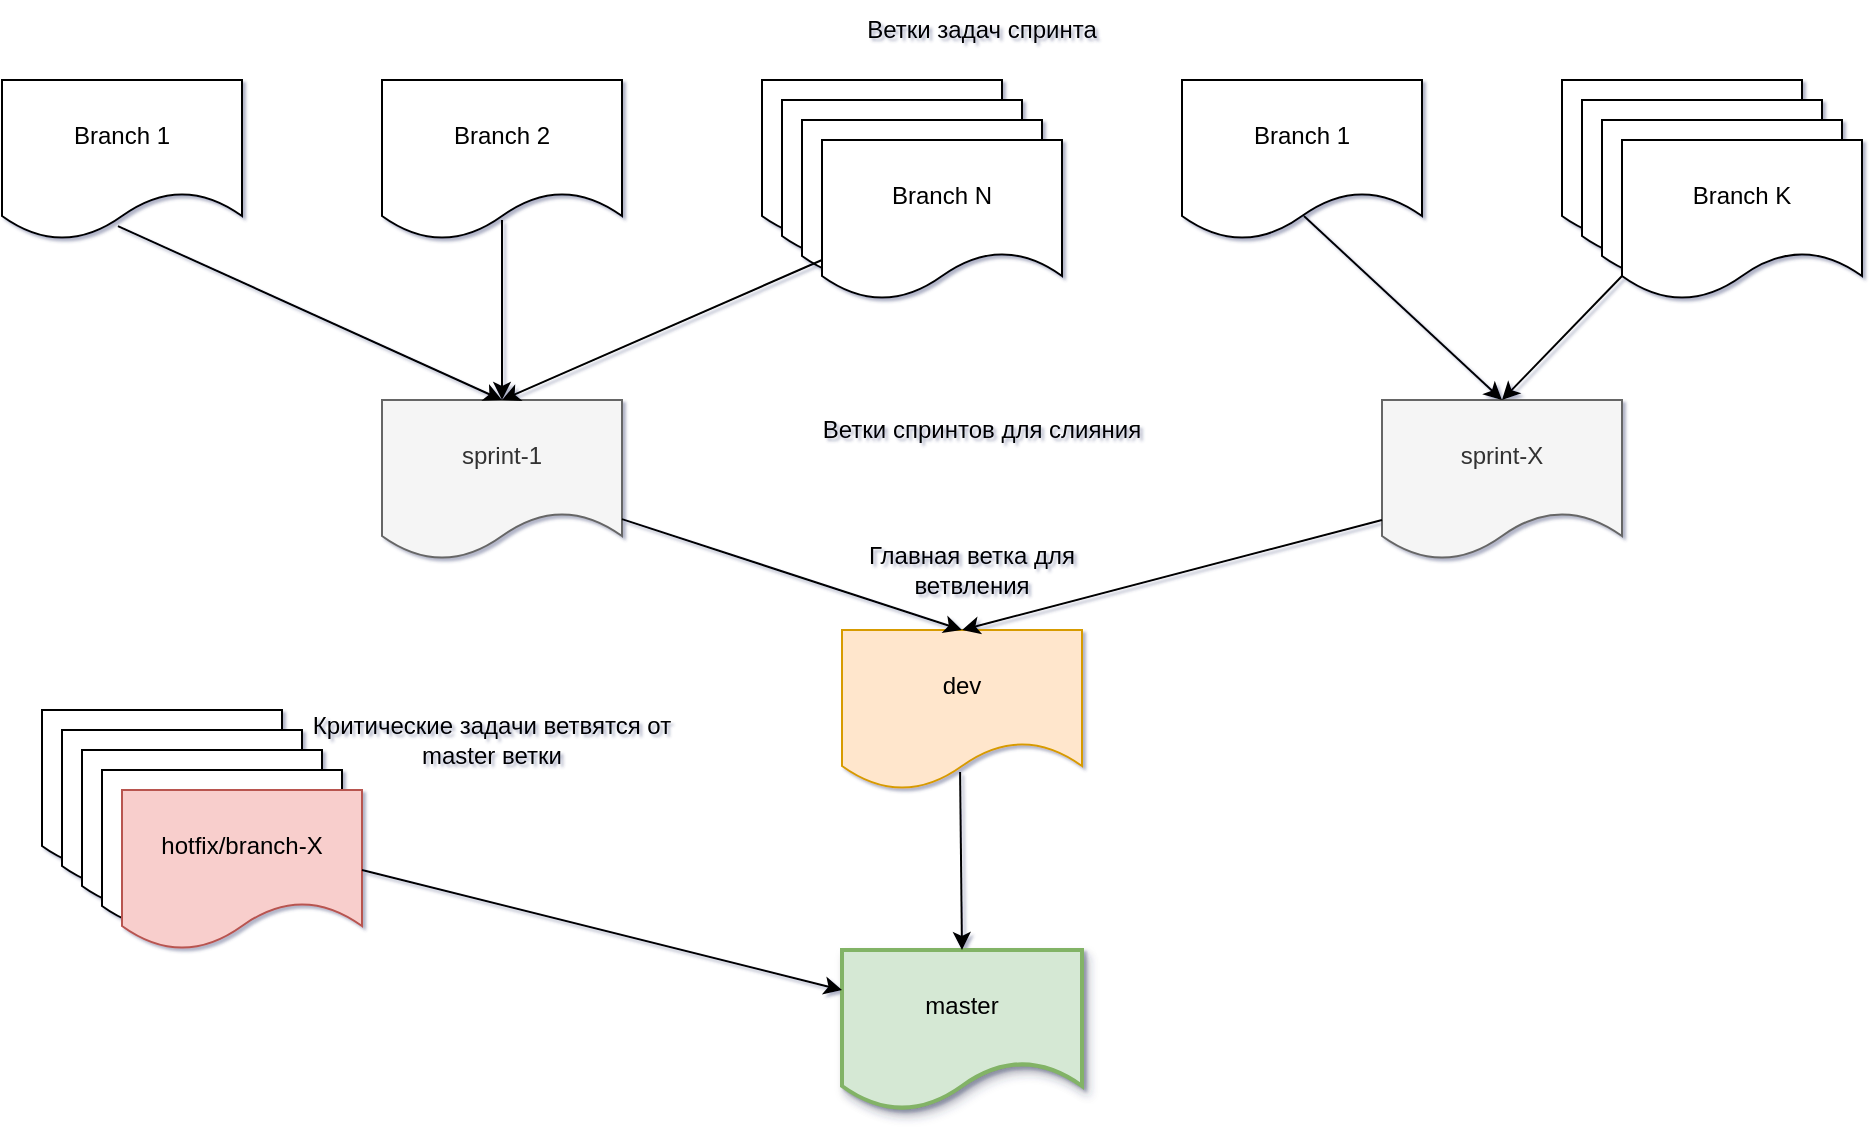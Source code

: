 <mxfile version="16.5.3" type="github">
  <diagram name="Page-1" id="edf60f1a-56cd-e834-aa8a-f176f3a09ee4">
    <mxGraphModel dx="906" dy="531" grid="1" gridSize="10" guides="1" tooltips="1" connect="1" arrows="1" fold="1" page="1" pageScale="1" pageWidth="1100" pageHeight="850" background="none" math="0" shadow="1">
      <root>
        <mxCell id="0" />
        <mxCell id="1" parent="0" />
        <mxCell id="zzRFt7y8Lg2_YDjcbfGq-1" value="Branch 1" style="shape=document;whiteSpace=wrap;html=1;boundedLbl=1;" vertex="1" parent="1">
          <mxGeometry x="90" y="70" width="120" height="80" as="geometry" />
        </mxCell>
        <mxCell id="zzRFt7y8Lg2_YDjcbfGq-2" value="Branch 2" style="shape=document;whiteSpace=wrap;html=1;boundedLbl=1;" vertex="1" parent="1">
          <mxGeometry x="280" y="70" width="120" height="80" as="geometry" />
        </mxCell>
        <mxCell id="zzRFt7y8Lg2_YDjcbfGq-3" value="Branch N" style="shape=document;whiteSpace=wrap;html=1;boundedLbl=1;" vertex="1" parent="1">
          <mxGeometry x="470" y="70" width="120" height="80" as="geometry" />
        </mxCell>
        <mxCell id="zzRFt7y8Lg2_YDjcbfGq-4" value="Branch 1" style="shape=document;whiteSpace=wrap;html=1;boundedLbl=1;" vertex="1" parent="1">
          <mxGeometry x="680" y="70" width="120" height="80" as="geometry" />
        </mxCell>
        <mxCell id="zzRFt7y8Lg2_YDjcbfGq-5" value="Branch K" style="shape=document;whiteSpace=wrap;html=1;boundedLbl=1;" vertex="1" parent="1">
          <mxGeometry x="870" y="70" width="120" height="80" as="geometry" />
        </mxCell>
        <mxCell id="zzRFt7y8Lg2_YDjcbfGq-7" value="sprint-1" style="shape=document;whiteSpace=wrap;html=1;boundedLbl=1;fillColor=#f5f5f5;fontColor=#333333;strokeColor=#666666;" vertex="1" parent="1">
          <mxGeometry x="280" y="230" width="120" height="80" as="geometry" />
        </mxCell>
        <mxCell id="zzRFt7y8Lg2_YDjcbfGq-8" value="sprint-X" style="shape=document;whiteSpace=wrap;html=1;boundedLbl=1;fillColor=#f5f5f5;fontColor=#333333;strokeColor=#666666;" vertex="1" parent="1">
          <mxGeometry x="780" y="230" width="120" height="80" as="geometry" />
        </mxCell>
        <mxCell id="zzRFt7y8Lg2_YDjcbfGq-9" value="dev" style="shape=document;whiteSpace=wrap;html=1;boundedLbl=1;fillColor=#ffe6cc;strokeColor=#d79b00;" vertex="1" parent="1">
          <mxGeometry x="510" y="345" width="120" height="80" as="geometry" />
        </mxCell>
        <mxCell id="zzRFt7y8Lg2_YDjcbfGq-10" value="master" style="shape=document;whiteSpace=wrap;html=1;boundedLbl=1;fillColor=#d5e8d4;strokeColor=#82b366;gradientColor=none;strokeWidth=2;shadow=1;sketch=0;" vertex="1" parent="1">
          <mxGeometry x="510" y="505" width="120" height="80" as="geometry" />
        </mxCell>
        <mxCell id="zzRFt7y8Lg2_YDjcbfGq-11" value="hotfix/branch-X" style="shape=document;whiteSpace=wrap;html=1;boundedLbl=1;" vertex="1" parent="1">
          <mxGeometry x="110" y="385" width="120" height="80" as="geometry" />
        </mxCell>
        <mxCell id="zzRFt7y8Lg2_YDjcbfGq-12" value="hotfix/branch-X" style="shape=document;whiteSpace=wrap;html=1;boundedLbl=1;" vertex="1" parent="1">
          <mxGeometry x="120" y="395" width="120" height="80" as="geometry" />
        </mxCell>
        <mxCell id="zzRFt7y8Lg2_YDjcbfGq-13" value="hotfix/branch-X" style="shape=document;whiteSpace=wrap;html=1;boundedLbl=1;" vertex="1" parent="1">
          <mxGeometry x="130" y="405" width="120" height="80" as="geometry" />
        </mxCell>
        <mxCell id="zzRFt7y8Lg2_YDjcbfGq-14" value="hotfix/branch-X" style="shape=document;whiteSpace=wrap;html=1;boundedLbl=1;" vertex="1" parent="1">
          <mxGeometry x="140" y="415" width="120" height="80" as="geometry" />
        </mxCell>
        <mxCell id="zzRFt7y8Lg2_YDjcbfGq-15" value="hotfix/branch-X" style="shape=document;whiteSpace=wrap;html=1;boundedLbl=1;fillColor=#f8cecc;strokeColor=#b85450;" vertex="1" parent="1">
          <mxGeometry x="150" y="425" width="120" height="80" as="geometry" />
        </mxCell>
        <mxCell id="zzRFt7y8Lg2_YDjcbfGq-16" value="Branch N" style="shape=document;whiteSpace=wrap;html=1;boundedLbl=1;" vertex="1" parent="1">
          <mxGeometry x="480" y="80" width="120" height="80" as="geometry" />
        </mxCell>
        <mxCell id="zzRFt7y8Lg2_YDjcbfGq-17" value="Branch N" style="shape=document;whiteSpace=wrap;html=1;boundedLbl=1;" vertex="1" parent="1">
          <mxGeometry x="490" y="90" width="120" height="80" as="geometry" />
        </mxCell>
        <mxCell id="zzRFt7y8Lg2_YDjcbfGq-18" value="Branch N" style="shape=document;whiteSpace=wrap;html=1;boundedLbl=1;" vertex="1" parent="1">
          <mxGeometry x="500" y="100" width="120" height="80" as="geometry" />
        </mxCell>
        <mxCell id="zzRFt7y8Lg2_YDjcbfGq-19" value="Branch K" style="shape=document;whiteSpace=wrap;html=1;boundedLbl=1;" vertex="1" parent="1">
          <mxGeometry x="880" y="80" width="120" height="80" as="geometry" />
        </mxCell>
        <mxCell id="zzRFt7y8Lg2_YDjcbfGq-20" value="Branch K" style="shape=document;whiteSpace=wrap;html=1;boundedLbl=1;" vertex="1" parent="1">
          <mxGeometry x="890" y="90" width="120" height="80" as="geometry" />
        </mxCell>
        <mxCell id="zzRFt7y8Lg2_YDjcbfGq-21" value="Branch K" style="shape=document;whiteSpace=wrap;html=1;boundedLbl=1;" vertex="1" parent="1">
          <mxGeometry x="900" y="100" width="120" height="80" as="geometry" />
        </mxCell>
        <mxCell id="zzRFt7y8Lg2_YDjcbfGq-22" value="" style="endArrow=classic;html=1;rounded=0;exitX=0.483;exitY=0.913;exitDx=0;exitDy=0;exitPerimeter=0;entryX=0.5;entryY=0;entryDx=0;entryDy=0;" edge="1" parent="1" source="zzRFt7y8Lg2_YDjcbfGq-1" target="zzRFt7y8Lg2_YDjcbfGq-7">
          <mxGeometry width="50" height="50" relative="1" as="geometry">
            <mxPoint x="145" y="240" as="sourcePoint" />
            <mxPoint x="195" y="190" as="targetPoint" />
          </mxGeometry>
        </mxCell>
        <mxCell id="zzRFt7y8Lg2_YDjcbfGq-23" value="" style="endArrow=classic;html=1;rounded=0;exitX=0.5;exitY=0.875;exitDx=0;exitDy=0;exitPerimeter=0;" edge="1" parent="1" source="zzRFt7y8Lg2_YDjcbfGq-2">
          <mxGeometry width="50" height="50" relative="1" as="geometry">
            <mxPoint x="530" y="360" as="sourcePoint" />
            <mxPoint x="340" y="230" as="targetPoint" />
          </mxGeometry>
        </mxCell>
        <mxCell id="zzRFt7y8Lg2_YDjcbfGq-25" value="" style="endArrow=classic;html=1;rounded=0;exitX=0;exitY=0.75;exitDx=0;exitDy=0;entryX=0.5;entryY=0;entryDx=0;entryDy=0;" edge="1" parent="1" source="zzRFt7y8Lg2_YDjcbfGq-18" target="zzRFt7y8Lg2_YDjcbfGq-7">
          <mxGeometry width="50" height="50" relative="1" as="geometry">
            <mxPoint x="530" y="360" as="sourcePoint" />
            <mxPoint x="580" y="310" as="targetPoint" />
          </mxGeometry>
        </mxCell>
        <mxCell id="zzRFt7y8Lg2_YDjcbfGq-26" value="" style="endArrow=classic;html=1;rounded=0;entryX=0.5;entryY=0;entryDx=0;entryDy=0;exitX=0.508;exitY=0.85;exitDx=0;exitDy=0;exitPerimeter=0;" edge="1" parent="1" source="zzRFt7y8Lg2_YDjcbfGq-4" target="zzRFt7y8Lg2_YDjcbfGq-8">
          <mxGeometry width="50" height="50" relative="1" as="geometry">
            <mxPoint x="730" y="160" as="sourcePoint" />
            <mxPoint x="580" y="310" as="targetPoint" />
          </mxGeometry>
        </mxCell>
        <mxCell id="zzRFt7y8Lg2_YDjcbfGq-27" value="" style="endArrow=classic;html=1;rounded=0;exitX=0;exitY=0.85;exitDx=0;exitDy=0;exitPerimeter=0;" edge="1" parent="1" source="zzRFt7y8Lg2_YDjcbfGq-21">
          <mxGeometry width="50" height="50" relative="1" as="geometry">
            <mxPoint x="974" y="190" as="sourcePoint" />
            <mxPoint x="840" y="230" as="targetPoint" />
          </mxGeometry>
        </mxCell>
        <mxCell id="zzRFt7y8Lg2_YDjcbfGq-28" value="" style="endArrow=classic;html=1;rounded=0;entryX=0.5;entryY=0;entryDx=0;entryDy=0;" edge="1" parent="1" source="zzRFt7y8Lg2_YDjcbfGq-7" target="zzRFt7y8Lg2_YDjcbfGq-9">
          <mxGeometry width="50" height="50" relative="1" as="geometry">
            <mxPoint x="620" y="360" as="sourcePoint" />
            <mxPoint x="670" y="310" as="targetPoint" />
          </mxGeometry>
        </mxCell>
        <mxCell id="zzRFt7y8Lg2_YDjcbfGq-29" value="" style="endArrow=classic;html=1;rounded=0;exitX=0;exitY=0.75;exitDx=0;exitDy=0;entryX=0.5;entryY=0;entryDx=0;entryDy=0;" edge="1" parent="1" source="zzRFt7y8Lg2_YDjcbfGq-8" target="zzRFt7y8Lg2_YDjcbfGq-9">
          <mxGeometry width="50" height="50" relative="1" as="geometry">
            <mxPoint x="620" y="360" as="sourcePoint" />
            <mxPoint x="670" y="310" as="targetPoint" />
          </mxGeometry>
        </mxCell>
        <mxCell id="zzRFt7y8Lg2_YDjcbfGq-30" value="" style="endArrow=classic;html=1;rounded=0;entryX=0.5;entryY=0;entryDx=0;entryDy=0;exitX=0.492;exitY=0.888;exitDx=0;exitDy=0;exitPerimeter=0;" edge="1" parent="1" source="zzRFt7y8Lg2_YDjcbfGq-9" target="zzRFt7y8Lg2_YDjcbfGq-10">
          <mxGeometry width="50" height="50" relative="1" as="geometry">
            <mxPoint x="640" y="470" as="sourcePoint" />
            <mxPoint x="670" y="490" as="targetPoint" />
          </mxGeometry>
        </mxCell>
        <mxCell id="zzRFt7y8Lg2_YDjcbfGq-31" value="" style="endArrow=classic;html=1;rounded=0;exitX=1;exitY=0.5;exitDx=0;exitDy=0;entryX=0;entryY=0.25;entryDx=0;entryDy=0;" edge="1" parent="1" source="zzRFt7y8Lg2_YDjcbfGq-15" target="zzRFt7y8Lg2_YDjcbfGq-10">
          <mxGeometry width="50" height="50" relative="1" as="geometry">
            <mxPoint x="620" y="540" as="sourcePoint" />
            <mxPoint x="670" y="490" as="targetPoint" />
          </mxGeometry>
        </mxCell>
        <mxCell id="zzRFt7y8Lg2_YDjcbfGq-32" value="Главная ветка для ветвления" style="text;html=1;strokeColor=none;fillColor=none;align=center;verticalAlign=middle;whiteSpace=wrap;rounded=0;" vertex="1" parent="1">
          <mxGeometry x="510" y="300" width="130" height="30" as="geometry" />
        </mxCell>
        <mxCell id="zzRFt7y8Lg2_YDjcbfGq-33" value="Ветки спринтов для слияния" style="text;html=1;strokeColor=none;fillColor=none;align=center;verticalAlign=middle;whiteSpace=wrap;rounded=0;" vertex="1" parent="1">
          <mxGeometry x="490" y="230" width="180" height="30" as="geometry" />
        </mxCell>
        <mxCell id="zzRFt7y8Lg2_YDjcbfGq-34" value="Ветки задач спринта" style="text;html=1;strokeColor=none;fillColor=none;align=center;verticalAlign=middle;whiteSpace=wrap;rounded=0;" vertex="1" parent="1">
          <mxGeometry x="515" y="30" width="130" height="30" as="geometry" />
        </mxCell>
        <mxCell id="zzRFt7y8Lg2_YDjcbfGq-35" value="Критические задачи ветвятся от master ветки" style="text;html=1;strokeColor=none;fillColor=none;align=center;verticalAlign=middle;whiteSpace=wrap;rounded=0;" vertex="1" parent="1">
          <mxGeometry x="240" y="385" width="190" height="30" as="geometry" />
        </mxCell>
      </root>
    </mxGraphModel>
  </diagram>
</mxfile>
